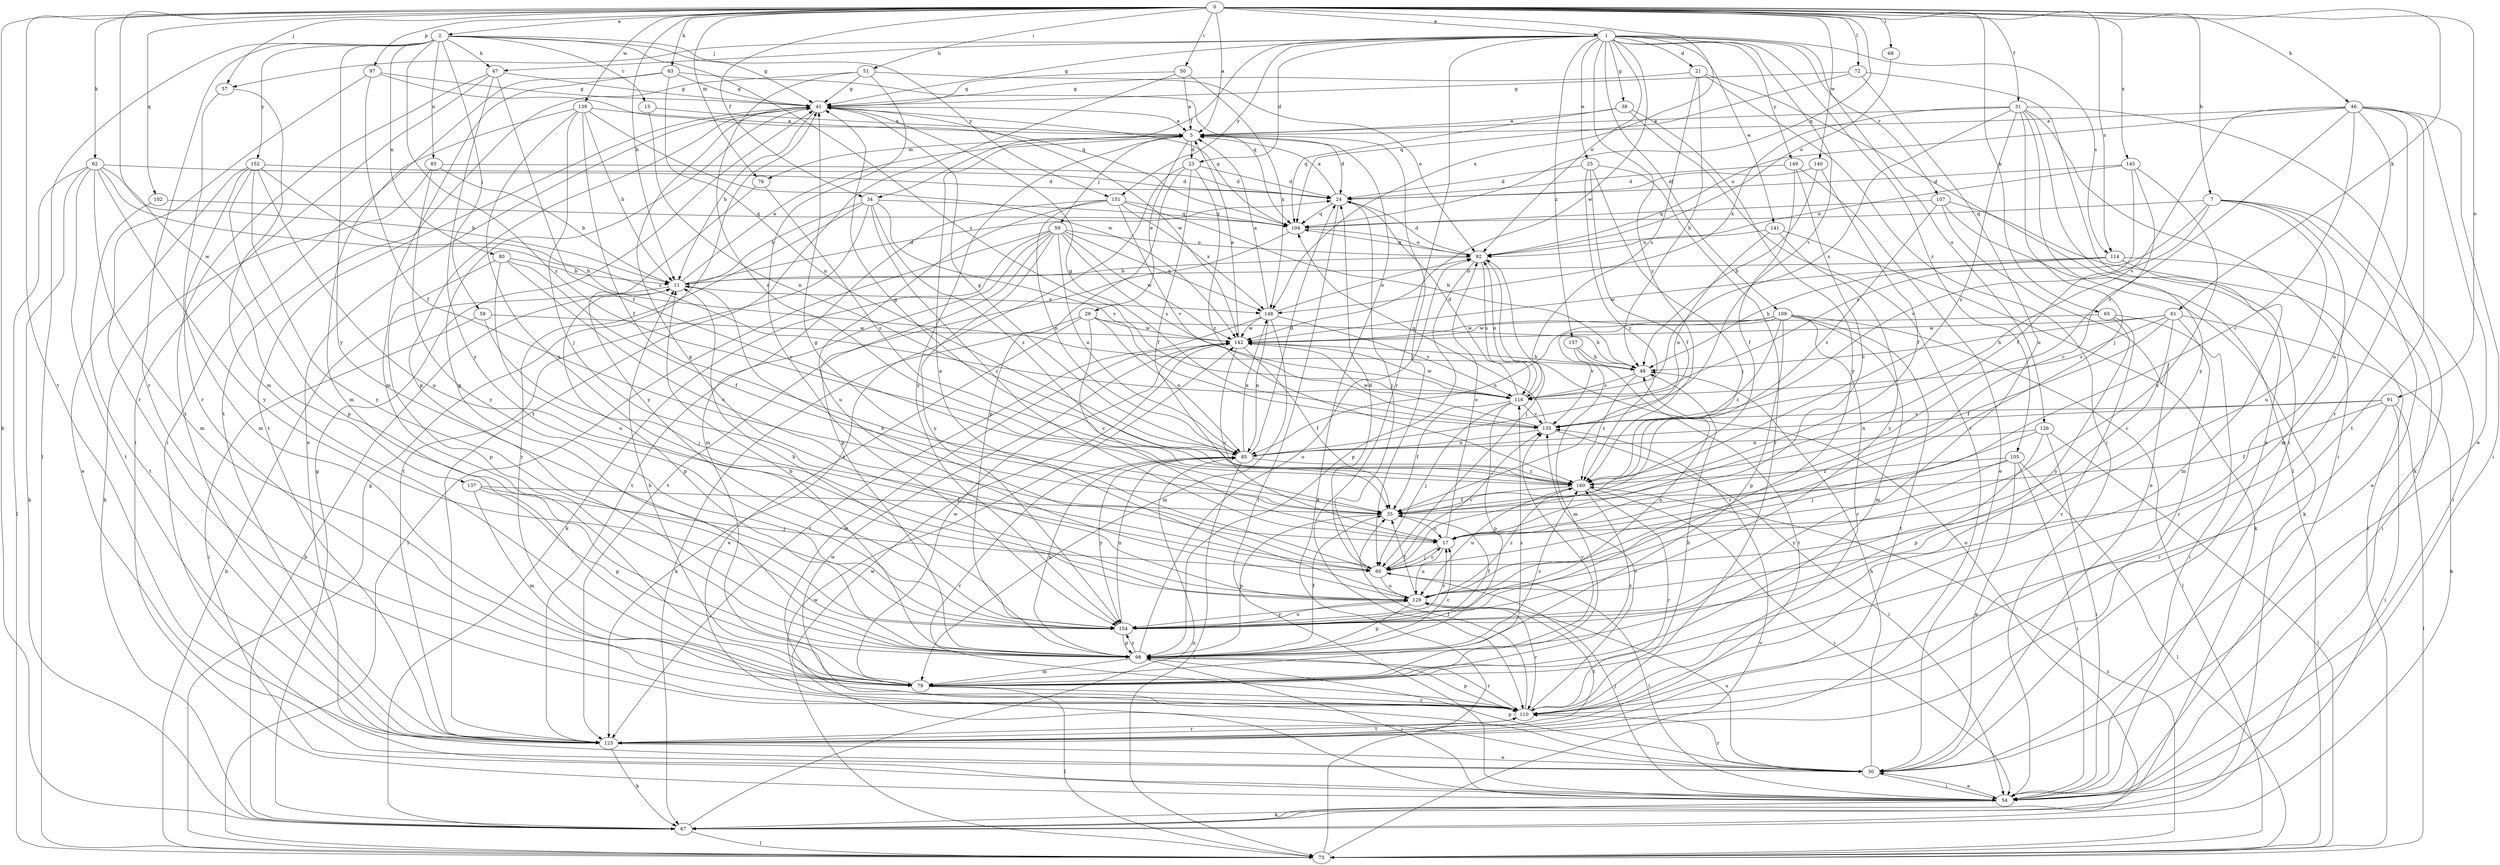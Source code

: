strict digraph  {
0;
1;
2;
5;
7;
11;
13;
17;
21;
23;
24;
25;
29;
30;
31;
34;
35;
38;
41;
46;
47;
48;
50;
51;
54;
57;
58;
59;
60;
61;
62;
63;
65;
67;
68;
72;
73;
76;
79;
80;
83;
85;
91;
92;
97;
98;
102;
104;
105;
107;
109;
110;
114;
116;
123;
126;
129;
135;
137;
139;
140;
141;
142;
145;
148;
149;
151;
152;
154;
157;
160;
0 -> 1  [label=a];
0 -> 2  [label=a];
0 -> 5  [label=a];
0 -> 7  [label=b];
0 -> 11  [label=b];
0 -> 31  [label=f];
0 -> 34  [label=f];
0 -> 46  [label=h];
0 -> 50  [label=i];
0 -> 51  [label=i];
0 -> 57  [label=j];
0 -> 61  [label=k];
0 -> 62  [label=k];
0 -> 63  [label=k];
0 -> 65  [label=k];
0 -> 67  [label=k];
0 -> 68  [label=l];
0 -> 72  [label=l];
0 -> 76  [label=m];
0 -> 91  [label=o];
0 -> 97  [label=p];
0 -> 102  [label=q];
0 -> 104  [label=q];
0 -> 114  [label=s];
0 -> 123  [label=t];
0 -> 137  [label=w];
0 -> 139  [label=w];
0 -> 140  [label=w];
0 -> 145  [label=x];
0 -> 148  [label=x];
1 -> 21  [label=d];
1 -> 23  [label=d];
1 -> 25  [label=e];
1 -> 34  [label=f];
1 -> 38  [label=g];
1 -> 41  [label=g];
1 -> 47  [label=h];
1 -> 57  [label=j];
1 -> 92  [label=o];
1 -> 105  [label=r];
1 -> 107  [label=r];
1 -> 109  [label=r];
1 -> 110  [label=r];
1 -> 114  [label=s];
1 -> 126  [label=u];
1 -> 135  [label=v];
1 -> 141  [label=w];
1 -> 142  [label=w];
1 -> 149  [label=y];
1 -> 151  [label=y];
1 -> 157  [label=z];
1 -> 160  [label=z];
2 -> 13  [label=c];
2 -> 41  [label=g];
2 -> 47  [label=h];
2 -> 58  [label=j];
2 -> 73  [label=l];
2 -> 80  [label=n];
2 -> 83  [label=n];
2 -> 110  [label=r];
2 -> 116  [label=s];
2 -> 151  [label=y];
2 -> 152  [label=y];
2 -> 154  [label=y];
2 -> 160  [label=z];
5 -> 23  [label=d];
5 -> 24  [label=d];
5 -> 29  [label=e];
5 -> 59  [label=j];
5 -> 60  [label=j];
5 -> 76  [label=m];
5 -> 154  [label=y];
7 -> 30  [label=e];
7 -> 54  [label=i];
7 -> 79  [label=m];
7 -> 104  [label=q];
7 -> 116  [label=s];
7 -> 129  [label=u];
7 -> 135  [label=v];
11 -> 5  [label=a];
11 -> 24  [label=d];
11 -> 98  [label=p];
11 -> 148  [label=x];
13 -> 5  [label=a];
13 -> 85  [label=n];
17 -> 60  [label=j];
17 -> 92  [label=o];
17 -> 129  [label=u];
21 -> 41  [label=g];
21 -> 48  [label=h];
21 -> 54  [label=i];
21 -> 73  [label=l];
21 -> 116  [label=s];
23 -> 24  [label=d];
23 -> 35  [label=f];
23 -> 98  [label=p];
23 -> 123  [label=t];
23 -> 160  [label=z];
24 -> 5  [label=a];
24 -> 54  [label=i];
24 -> 60  [label=j];
24 -> 104  [label=q];
25 -> 24  [label=d];
25 -> 35  [label=f];
25 -> 60  [label=j];
25 -> 110  [label=r];
25 -> 160  [label=z];
29 -> 17  [label=c];
29 -> 30  [label=e];
29 -> 48  [label=h];
29 -> 67  [label=k];
29 -> 85  [label=n];
29 -> 142  [label=w];
30 -> 48  [label=h];
30 -> 54  [label=i];
30 -> 98  [label=p];
30 -> 110  [label=r];
30 -> 129  [label=u];
30 -> 142  [label=w];
31 -> 5  [label=a];
31 -> 30  [label=e];
31 -> 54  [label=i];
31 -> 60  [label=j];
31 -> 67  [label=k];
31 -> 116  [label=s];
31 -> 148  [label=x];
31 -> 154  [label=y];
31 -> 160  [label=z];
34 -> 11  [label=b];
34 -> 17  [label=c];
34 -> 104  [label=q];
34 -> 110  [label=r];
34 -> 123  [label=t];
34 -> 135  [label=v];
34 -> 160  [label=z];
35 -> 17  [label=c];
35 -> 98  [label=p];
38 -> 5  [label=a];
38 -> 104  [label=q];
38 -> 123  [label=t];
38 -> 154  [label=y];
41 -> 5  [label=a];
41 -> 11  [label=b];
41 -> 30  [label=e];
41 -> 98  [label=p];
41 -> 104  [label=q];
41 -> 123  [label=t];
41 -> 142  [label=w];
46 -> 5  [label=a];
46 -> 17  [label=c];
46 -> 30  [label=e];
46 -> 54  [label=i];
46 -> 92  [label=o];
46 -> 110  [label=r];
46 -> 123  [label=t];
46 -> 129  [label=u];
46 -> 135  [label=v];
46 -> 160  [label=z];
47 -> 35  [label=f];
47 -> 41  [label=g];
47 -> 54  [label=i];
47 -> 123  [label=t];
47 -> 154  [label=y];
48 -> 116  [label=s];
48 -> 160  [label=z];
50 -> 5  [label=a];
50 -> 41  [label=g];
50 -> 123  [label=t];
50 -> 148  [label=x];
51 -> 41  [label=g];
51 -> 92  [label=o];
51 -> 123  [label=t];
51 -> 154  [label=y];
51 -> 160  [label=z];
54 -> 30  [label=e];
54 -> 60  [label=j];
54 -> 67  [label=k];
54 -> 142  [label=w];
57 -> 79  [label=m];
57 -> 110  [label=r];
58 -> 54  [label=i];
58 -> 60  [label=j];
58 -> 142  [label=w];
59 -> 67  [label=k];
59 -> 73  [label=l];
59 -> 85  [label=n];
59 -> 92  [label=o];
59 -> 98  [label=p];
59 -> 116  [label=s];
59 -> 123  [label=t];
59 -> 142  [label=w];
59 -> 148  [label=x];
59 -> 154  [label=y];
60 -> 11  [label=b];
60 -> 17  [label=c];
60 -> 24  [label=d];
60 -> 41  [label=g];
60 -> 54  [label=i];
60 -> 129  [label=u];
60 -> 135  [label=v];
61 -> 17  [label=c];
61 -> 35  [label=f];
61 -> 48  [label=h];
61 -> 67  [label=k];
61 -> 110  [label=r];
61 -> 116  [label=s];
61 -> 142  [label=w];
62 -> 11  [label=b];
62 -> 24  [label=d];
62 -> 48  [label=h];
62 -> 67  [label=k];
62 -> 73  [label=l];
62 -> 79  [label=m];
62 -> 123  [label=t];
62 -> 154  [label=y];
63 -> 41  [label=g];
63 -> 54  [label=i];
63 -> 79  [label=m];
63 -> 85  [label=n];
63 -> 104  [label=q];
65 -> 54  [label=i];
65 -> 110  [label=r];
65 -> 142  [label=w];
65 -> 154  [label=y];
67 -> 11  [label=b];
67 -> 41  [label=g];
67 -> 73  [label=l];
67 -> 85  [label=n];
67 -> 92  [label=o];
68 -> 92  [label=o];
72 -> 41  [label=g];
72 -> 54  [label=i];
72 -> 104  [label=q];
72 -> 129  [label=u];
73 -> 5  [label=a];
73 -> 11  [label=b];
73 -> 41  [label=g];
73 -> 135  [label=v];
73 -> 142  [label=w];
73 -> 160  [label=z];
76 -> 154  [label=y];
76 -> 160  [label=z];
79 -> 11  [label=b];
79 -> 73  [label=l];
79 -> 110  [label=r];
79 -> 116  [label=s];
79 -> 135  [label=v];
79 -> 142  [label=w];
79 -> 160  [label=z];
80 -> 11  [label=b];
80 -> 17  [label=c];
80 -> 35  [label=f];
80 -> 98  [label=p];
80 -> 129  [label=u];
83 -> 11  [label=b];
83 -> 24  [label=d];
83 -> 67  [label=k];
83 -> 154  [label=y];
85 -> 24  [label=d];
85 -> 41  [label=g];
85 -> 73  [label=l];
85 -> 110  [label=r];
85 -> 148  [label=x];
85 -> 154  [label=y];
85 -> 160  [label=z];
91 -> 35  [label=f];
91 -> 54  [label=i];
91 -> 73  [label=l];
91 -> 85  [label=n];
91 -> 110  [label=r];
91 -> 135  [label=v];
92 -> 11  [label=b];
92 -> 24  [label=d];
92 -> 60  [label=j];
92 -> 98  [label=p];
92 -> 104  [label=q];
92 -> 116  [label=s];
97 -> 35  [label=f];
97 -> 41  [label=g];
97 -> 104  [label=q];
97 -> 110  [label=r];
98 -> 11  [label=b];
98 -> 17  [label=c];
98 -> 35  [label=f];
98 -> 41  [label=g];
98 -> 54  [label=i];
98 -> 79  [label=m];
98 -> 85  [label=n];
98 -> 92  [label=o];
98 -> 110  [label=r];
98 -> 154  [label=y];
98 -> 160  [label=z];
102 -> 104  [label=q];
102 -> 123  [label=t];
104 -> 92  [label=o];
104 -> 123  [label=t];
105 -> 17  [label=c];
105 -> 30  [label=e];
105 -> 54  [label=i];
105 -> 73  [label=l];
105 -> 154  [label=y];
105 -> 160  [label=z];
107 -> 30  [label=e];
107 -> 67  [label=k];
107 -> 73  [label=l];
107 -> 104  [label=q];
107 -> 160  [label=z];
109 -> 73  [label=l];
109 -> 79  [label=m];
109 -> 85  [label=n];
109 -> 98  [label=p];
109 -> 110  [label=r];
109 -> 123  [label=t];
109 -> 135  [label=v];
109 -> 142  [label=w];
109 -> 160  [label=z];
110 -> 35  [label=f];
110 -> 48  [label=h];
110 -> 98  [label=p];
110 -> 123  [label=t];
110 -> 135  [label=v];
110 -> 142  [label=w];
114 -> 11  [label=b];
114 -> 48  [label=h];
114 -> 54  [label=i];
114 -> 79  [label=m];
114 -> 142  [label=w];
116 -> 24  [label=d];
116 -> 35  [label=f];
116 -> 60  [label=j];
116 -> 92  [label=o];
116 -> 98  [label=p];
116 -> 135  [label=v];
116 -> 142  [label=w];
123 -> 30  [label=e];
123 -> 67  [label=k];
123 -> 110  [label=r];
126 -> 54  [label=i];
126 -> 60  [label=j];
126 -> 73  [label=l];
126 -> 85  [label=n];
126 -> 98  [label=p];
129 -> 5  [label=a];
129 -> 35  [label=f];
129 -> 41  [label=g];
129 -> 98  [label=p];
129 -> 110  [label=r];
129 -> 123  [label=t];
129 -> 154  [label=y];
129 -> 160  [label=z];
135 -> 41  [label=g];
135 -> 54  [label=i];
135 -> 85  [label=n];
135 -> 104  [label=q];
135 -> 142  [label=w];
137 -> 35  [label=f];
137 -> 60  [label=j];
137 -> 79  [label=m];
137 -> 98  [label=p];
139 -> 5  [label=a];
139 -> 11  [label=b];
139 -> 35  [label=f];
139 -> 60  [label=j];
139 -> 79  [label=m];
139 -> 129  [label=u];
139 -> 142  [label=w];
140 -> 24  [label=d];
140 -> 35  [label=f];
140 -> 48  [label=h];
141 -> 67  [label=k];
141 -> 85  [label=n];
141 -> 92  [label=o];
141 -> 154  [label=y];
142 -> 5  [label=a];
142 -> 17  [label=c];
142 -> 35  [label=f];
142 -> 48  [label=h];
145 -> 17  [label=c];
145 -> 24  [label=d];
145 -> 35  [label=f];
145 -> 92  [label=o];
145 -> 129  [label=u];
148 -> 5  [label=a];
148 -> 79  [label=m];
148 -> 85  [label=n];
148 -> 92  [label=o];
148 -> 116  [label=s];
148 -> 123  [label=t];
148 -> 142  [label=w];
149 -> 17  [label=c];
149 -> 24  [label=d];
149 -> 30  [label=e];
149 -> 35  [label=f];
151 -> 48  [label=h];
151 -> 79  [label=m];
151 -> 85  [label=n];
151 -> 104  [label=q];
151 -> 129  [label=u];
151 -> 135  [label=v];
151 -> 148  [label=x];
152 -> 24  [label=d];
152 -> 30  [label=e];
152 -> 79  [label=m];
152 -> 98  [label=p];
152 -> 116  [label=s];
152 -> 129  [label=u];
152 -> 154  [label=y];
154 -> 11  [label=b];
154 -> 17  [label=c];
154 -> 35  [label=f];
154 -> 48  [label=h];
154 -> 85  [label=n];
154 -> 98  [label=p];
154 -> 129  [label=u];
157 -> 48  [label=h];
157 -> 79  [label=m];
157 -> 123  [label=t];
160 -> 35  [label=f];
160 -> 41  [label=g];
160 -> 54  [label=i];
160 -> 110  [label=r];
160 -> 129  [label=u];
}
